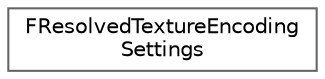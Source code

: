 digraph "Graphical Class Hierarchy"
{
 // INTERACTIVE_SVG=YES
 // LATEX_PDF_SIZE
  bgcolor="transparent";
  edge [fontname=Helvetica,fontsize=10,labelfontname=Helvetica,labelfontsize=10];
  node [fontname=Helvetica,fontsize=10,shape=box,height=0.2,width=0.4];
  rankdir="LR";
  Node0 [id="Node000000",label="FResolvedTextureEncoding\lSettings",height=0.2,width=0.4,color="grey40", fillcolor="white", style="filled",URL="$d2/d52/structFResolvedTextureEncodingSettings.html",tooltip=" "];
}
